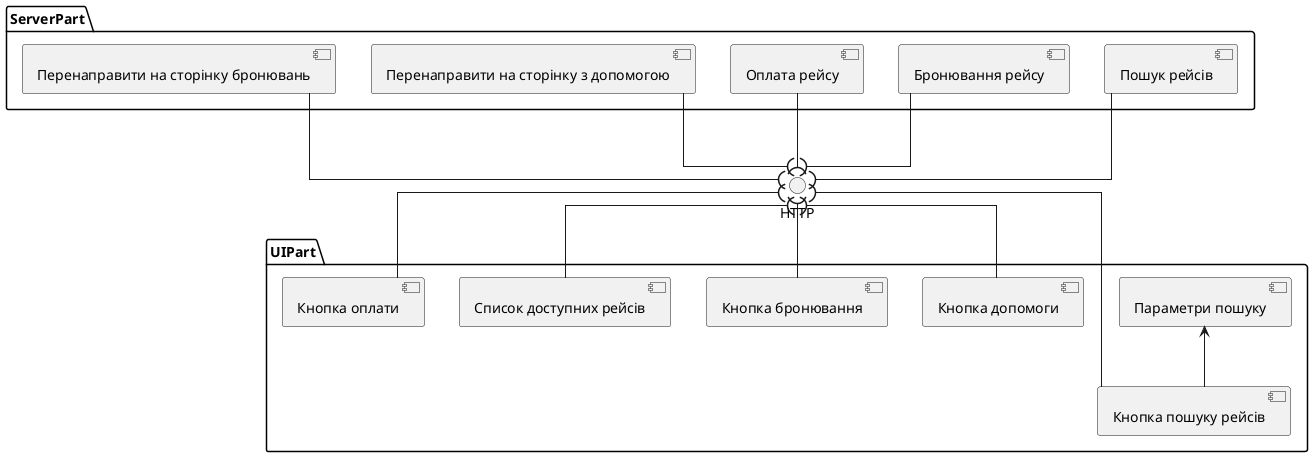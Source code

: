 @startuml lab5_1

skinparam Linetype ortho

package UIPart {
    [Кнопка допомоги] as HelpButton
    [Кнопка пошуку рейсів] as SearchFlightsButton
    [Кнопка бронювання] as BookFlightButton
    [Список доступних рейсів] as AvailableFlightsList
    [Параметри пошуку] as SearchParameters
    [Кнопка оплати] as PayButton
}

package ServerPart {
    [Пошук рейсів] as SearchFlights
    [Бронювання рейсу] as BookFlight
    [Оплата рейсу] as PayForFlight
    [Перенаправити на сторінку з допомогою] as RedirectToHelpPage
    [Перенаправити на сторінку бронювань] as RedirectToBookingPage
}

HelpButton -up-( HTTP
SearchFlightsButton -up-( HTTP
BookFlightButton -up-( HTTP
AvailableFlightsList -up-( HTTP
SearchFlightsButton -up-> SearchParameters
PayButton -up-( HTTP

SearchFlights -down-( HTTP
BookFlight -down-( HTTP
PayForFlight -down-( HTTP
RedirectToHelpPage -down-( HTTP
RedirectToBookingPage -down-( HTTP

@enduml
